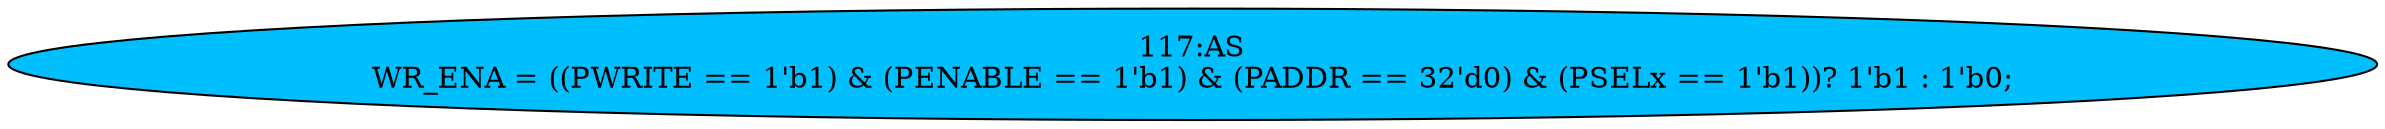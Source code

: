 strict digraph "" {
	node [label="\N"];
	"117:AS"	 [ast="<pyverilog.vparser.ast.Assign object at 0x7fdc90088590>",
		def_var="['WR_ENA']",
		fillcolor=deepskyblue,
		label="117:AS
WR_ENA = ((PWRITE == 1'b1) & (PENABLE == 1'b1) & (PADDR == 32'd0) & (PSELx == 1'b1))? 1'b1 : 1'b0;",
		statements="[]",
		style=filled,
		typ=Assign,
		use_var="['PWRITE', 'PENABLE', 'PADDR', 'PSELx']"];
}
